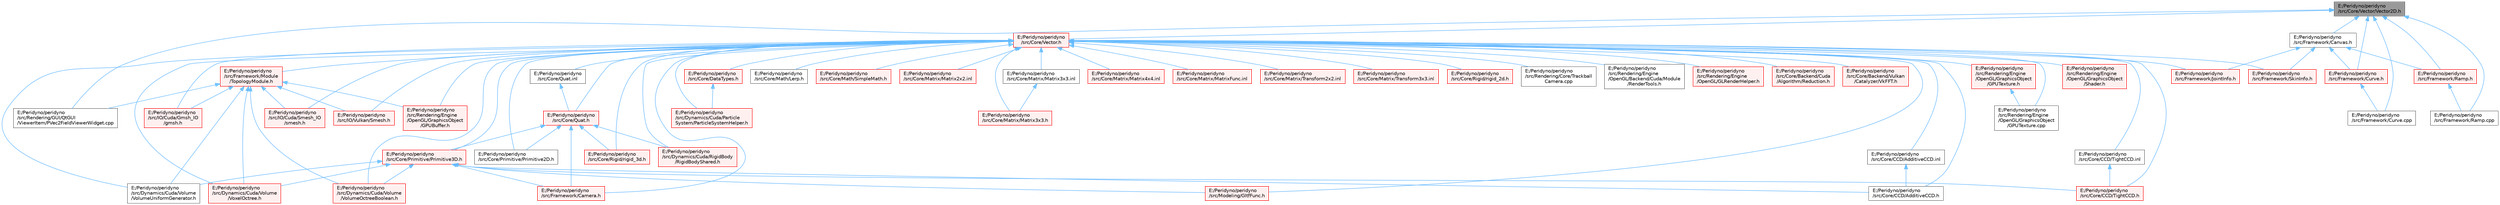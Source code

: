 digraph "E:/Peridyno/peridyno/src/Core/Vector/Vector2D.h"
{
 // LATEX_PDF_SIZE
  bgcolor="transparent";
  edge [fontname=Helvetica,fontsize=10,labelfontname=Helvetica,labelfontsize=10];
  node [fontname=Helvetica,fontsize=10,shape=box,height=0.2,width=0.4];
  Node1 [id="Node000001",label="E:/Peridyno/peridyno\l/src/Core/Vector/Vector2D.h",height=0.2,width=0.4,color="gray40", fillcolor="grey60", style="filled", fontcolor="black",tooltip=" "];
  Node1 -> Node2 [id="edge1_Node000001_Node000002",dir="back",color="steelblue1",style="solid",tooltip=" "];
  Node2 [id="Node000002",label="E:/Peridyno/peridyno\l/src/Core/Vector.h",height=0.2,width=0.4,color="red", fillcolor="#FFF0F0", style="filled",URL="$_vector_8h.html",tooltip=" "];
  Node2 -> Node3 [id="edge2_Node000002_Node000003",dir="back",color="steelblue1",style="solid",tooltip=" "];
  Node3 [id="Node000003",label="E:/Peridyno/peridyno\l/src/Core/Backend/Cuda\l/Algorithm/Reduction.h",height=0.2,width=0.4,color="red", fillcolor="#FFF0F0", style="filled",URL="$_reduction_8h.html",tooltip=" "];
  Node2 -> Node44 [id="edge3_Node000002_Node000044",dir="back",color="steelblue1",style="solid",tooltip=" "];
  Node44 [id="Node000044",label="E:/Peridyno/peridyno\l/src/Core/Backend/Vulkan\l/Catalyzer/VkFFT.h",height=0.2,width=0.4,color="red", fillcolor="#FFF0F0", style="filled",URL="$_vk_f_f_t_8h.html",tooltip=" "];
  Node2 -> Node46 [id="edge4_Node000002_Node000046",dir="back",color="steelblue1",style="solid",tooltip=" "];
  Node46 [id="Node000046",label="E:/Peridyno/peridyno\l/src/Core/CCD/AdditiveCCD.h",height=0.2,width=0.4,color="grey40", fillcolor="white", style="filled",URL="$_additive_c_c_d_8h.html",tooltip=" "];
  Node2 -> Node47 [id="edge5_Node000002_Node000047",dir="back",color="steelblue1",style="solid",tooltip=" "];
  Node47 [id="Node000047",label="E:/Peridyno/peridyno\l/src/Core/CCD/AdditiveCCD.inl",height=0.2,width=0.4,color="grey40", fillcolor="white", style="filled",URL="$_additive_c_c_d_8inl.html",tooltip=" "];
  Node47 -> Node46 [id="edge6_Node000047_Node000046",dir="back",color="steelblue1",style="solid",tooltip=" "];
  Node2 -> Node48 [id="edge7_Node000002_Node000048",dir="back",color="steelblue1",style="solid",tooltip=" "];
  Node48 [id="Node000048",label="E:/Peridyno/peridyno\l/src/Core/CCD/TightCCD.h",height=0.2,width=0.4,color="red", fillcolor="#FFF0F0", style="filled",URL="$_tight_c_c_d_8h.html",tooltip=" "];
  Node2 -> Node51 [id="edge8_Node000002_Node000051",dir="back",color="steelblue1",style="solid",tooltip=" "];
  Node51 [id="Node000051",label="E:/Peridyno/peridyno\l/src/Core/CCD/TightCCD.inl",height=0.2,width=0.4,color="grey40", fillcolor="white", style="filled",URL="$_tight_c_c_d_8inl.html",tooltip=" "];
  Node51 -> Node48 [id="edge9_Node000051_Node000048",dir="back",color="steelblue1",style="solid",tooltip=" "];
  Node2 -> Node52 [id="edge10_Node000002_Node000052",dir="back",color="steelblue1",style="solid",tooltip=" "];
  Node52 [id="Node000052",label="E:/Peridyno/peridyno\l/src/Core/DataTypes.h",height=0.2,width=0.4,color="red", fillcolor="#FFF0F0", style="filled",URL="$_data_types_8h.html",tooltip=" "];
  Node52 -> Node53 [id="edge11_Node000052_Node000053",dir="back",color="steelblue1",style="solid",tooltip=" "];
  Node53 [id="Node000053",label="E:/Peridyno/peridyno\l/src/Dynamics/Cuda/Particle\lSystem/ParticleSystemHelper.h",height=0.2,width=0.4,color="red", fillcolor="#FFF0F0", style="filled",URL="$_particle_system_helper_8h.html",tooltip=" "];
  Node2 -> Node561 [id="edge12_Node000002_Node000561",dir="back",color="steelblue1",style="solid",tooltip=" "];
  Node561 [id="Node000561",label="E:/Peridyno/peridyno\l/src/Core/Math/Lerp.h",height=0.2,width=0.4,color="grey40", fillcolor="white", style="filled",URL="$_lerp_8h.html",tooltip=" "];
  Node2 -> Node562 [id="edge13_Node000002_Node000562",dir="back",color="steelblue1",style="solid",tooltip=" "];
  Node562 [id="Node000562",label="E:/Peridyno/peridyno\l/src/Core/Math/SimpleMath.h",height=0.2,width=0.4,color="red", fillcolor="#FFF0F0", style="filled",URL="$_simple_math_8h.html",tooltip=" "];
  Node2 -> Node650 [id="edge14_Node000002_Node000650",dir="back",color="steelblue1",style="solid",tooltip=" "];
  Node650 [id="Node000650",label="E:/Peridyno/peridyno\l/src/Core/Matrix/Matrix2x2.inl",height=0.2,width=0.4,color="red", fillcolor="#FFF0F0", style="filled",URL="$_matrix2x2_8inl.html",tooltip=" "];
  Node2 -> Node665 [id="edge15_Node000002_Node000665",dir="back",color="steelblue1",style="solid",tooltip=" "];
  Node665 [id="Node000665",label="E:/Peridyno/peridyno\l/src/Core/Matrix/Matrix3x3.h",height=0.2,width=0.4,color="red", fillcolor="#FFF0F0", style="filled",URL="$_matrix3x3_8h.html",tooltip=" "];
  Node2 -> Node666 [id="edge16_Node000002_Node000666",dir="back",color="steelblue1",style="solid",tooltip=" "];
  Node666 [id="Node000666",label="E:/Peridyno/peridyno\l/src/Core/Matrix/Matrix3x3.inl",height=0.2,width=0.4,color="grey40", fillcolor="white", style="filled",URL="$_matrix3x3_8inl.html",tooltip=" "];
  Node666 -> Node665 [id="edge17_Node000666_Node000665",dir="back",color="steelblue1",style="solid",tooltip=" "];
  Node2 -> Node667 [id="edge18_Node000002_Node000667",dir="back",color="steelblue1",style="solid",tooltip=" "];
  Node667 [id="Node000667",label="E:/Peridyno/peridyno\l/src/Core/Matrix/Matrix4x4.inl",height=0.2,width=0.4,color="red", fillcolor="#FFF0F0", style="filled",URL="$_matrix4x4_8inl.html",tooltip=" "];
  Node2 -> Node654 [id="edge19_Node000002_Node000654",dir="back",color="steelblue1",style="solid",tooltip=" "];
  Node654 [id="Node000654",label="E:/Peridyno/peridyno\l/src/Core/Matrix/MatrixFunc.inl",height=0.2,width=0.4,color="red", fillcolor="#FFF0F0", style="filled",URL="$_matrix_func_8inl.html",tooltip=" "];
  Node2 -> Node669 [id="edge20_Node000002_Node000669",dir="back",color="steelblue1",style="solid",tooltip=" "];
  Node669 [id="Node000669",label="E:/Peridyno/peridyno\l/src/Core/Matrix/Transform2x2.inl",height=0.2,width=0.4,color="red", fillcolor="#FFF0F0", style="filled",URL="$_transform2x2_8inl.html",tooltip=" "];
  Node2 -> Node670 [id="edge21_Node000002_Node000670",dir="back",color="steelblue1",style="solid",tooltip=" "];
  Node670 [id="Node000670",label="E:/Peridyno/peridyno\l/src/Core/Matrix/Transform3x3.inl",height=0.2,width=0.4,color="red", fillcolor="#FFF0F0", style="filled",URL="$_transform3x3_8inl.html",tooltip=" "];
  Node2 -> Node569 [id="edge22_Node000002_Node000569",dir="back",color="steelblue1",style="solid",tooltip=" "];
  Node569 [id="Node000569",label="E:/Peridyno/peridyno\l/src/Core/Primitive/Primitive2D.h",height=0.2,width=0.4,color="grey40", fillcolor="white", style="filled",URL="$_primitive2_d_8h.html",tooltip=" "];
  Node2 -> Node571 [id="edge23_Node000002_Node000571",dir="back",color="steelblue1",style="solid",tooltip=" "];
  Node571 [id="Node000571",label="E:/Peridyno/peridyno\l/src/Core/Primitive/Primitive3D.h",height=0.2,width=0.4,color="red", fillcolor="#FFF0F0", style="filled",URL="$_primitive3_d_8h.html",tooltip=" "];
  Node571 -> Node46 [id="edge24_Node000571_Node000046",dir="back",color="steelblue1",style="solid",tooltip=" "];
  Node571 -> Node48 [id="edge25_Node000571_Node000048",dir="back",color="steelblue1",style="solid",tooltip=" "];
  Node571 -> Node329 [id="edge26_Node000571_Node000329",dir="back",color="steelblue1",style="solid",tooltip=" "];
  Node329 [id="Node000329",label="E:/Peridyno/peridyno\l/src/Dynamics/Cuda/Volume\l/VolumeOctreeBoolean.h",height=0.2,width=0.4,color="red", fillcolor="#FFF0F0", style="filled",URL="$_volume_octree_boolean_8h.html",tooltip=" "];
  Node571 -> Node332 [id="edge27_Node000571_Node000332",dir="back",color="steelblue1",style="solid",tooltip=" "];
  Node332 [id="Node000332",label="E:/Peridyno/peridyno\l/src/Dynamics/Cuda/Volume\l/VolumeUniformGenerator.h",height=0.2,width=0.4,color="grey40", fillcolor="white", style="filled",URL="$_volume_uniform_generator_8h.html",tooltip=" "];
  Node571 -> Node468 [id="edge28_Node000571_Node000468",dir="back",color="steelblue1",style="solid",tooltip=" "];
  Node468 [id="Node000468",label="E:/Peridyno/peridyno\l/src/Dynamics/Cuda/Volume\l/VoxelOctree.h",height=0.2,width=0.4,color="red", fillcolor="#FFF0F0", style="filled",URL="$_voxel_octree_8h.html",tooltip=" "];
  Node571 -> Node573 [id="edge29_Node000571_Node000573",dir="back",color="steelblue1",style="solid",tooltip=" "];
  Node573 [id="Node000573",label="E:/Peridyno/peridyno\l/src/Framework/Camera.h",height=0.2,width=0.4,color="red", fillcolor="#FFF0F0", style="filled",URL="$_framework_2_camera_8h.html",tooltip=" "];
  Node571 -> Node518 [id="edge30_Node000571_Node000518",dir="back",color="steelblue1",style="solid",tooltip=" "];
  Node518 [id="Node000518",label="E:/Peridyno/peridyno\l/src/Modeling/GltfFunc.h",height=0.2,width=0.4,color="red", fillcolor="#FFF0F0", style="filled",URL="$_gltf_func_8h.html",tooltip=" "];
  Node2 -> Node655 [id="edge31_Node000002_Node000655",dir="back",color="steelblue1",style="solid",tooltip=" "];
  Node655 [id="Node000655",label="E:/Peridyno/peridyno\l/src/Core/Quat.h",height=0.2,width=0.4,color="red", fillcolor="#FFF0F0", style="filled",URL="$_quat_8h.html",tooltip="Implementation of quaternion."];
  Node655 -> Node569 [id="edge32_Node000655_Node000569",dir="back",color="steelblue1",style="solid",tooltip=" "];
  Node655 -> Node571 [id="edge33_Node000655_Node000571",dir="back",color="steelblue1",style="solid",tooltip=" "];
  Node655 -> Node658 [id="edge34_Node000655_Node000658",dir="back",color="steelblue1",style="solid",tooltip=" "];
  Node658 [id="Node000658",label="E:/Peridyno/peridyno\l/src/Core/Rigid/rigid_3d.h",height=0.2,width=0.4,color="red", fillcolor="#FFF0F0", style="filled",URL="$rigid__3d_8h.html",tooltip=" "];
  Node655 -> Node660 [id="edge35_Node000655_Node000660",dir="back",color="steelblue1",style="solid",tooltip=" "];
  Node660 [id="Node000660",label="E:/Peridyno/peridyno\l/src/Dynamics/Cuda/RigidBody\l/RigidBodyShared.h",height=0.2,width=0.4,color="red", fillcolor="#FFF0F0", style="filled",URL="$_rigid_body_shared_8h.html",tooltip=" "];
  Node655 -> Node573 [id="edge36_Node000655_Node000573",dir="back",color="steelblue1",style="solid",tooltip=" "];
  Node2 -> Node662 [id="edge37_Node000002_Node000662",dir="back",color="steelblue1",style="solid",tooltip=" "];
  Node662 [id="Node000662",label="E:/Peridyno/peridyno\l/src/Core/Quat.inl",height=0.2,width=0.4,color="grey40", fillcolor="white", style="filled",URL="$_quat_8inl.html",tooltip=" "];
  Node662 -> Node655 [id="edge38_Node000662_Node000655",dir="back",color="steelblue1",style="solid",tooltip=" "];
  Node2 -> Node663 [id="edge39_Node000002_Node000663",dir="back",color="steelblue1",style="solid",tooltip=" "];
  Node663 [id="Node000663",label="E:/Peridyno/peridyno\l/src/Core/Rigid/rigid_2d.h",height=0.2,width=0.4,color="red", fillcolor="#FFF0F0", style="filled",URL="$rigid__2d_8h.html",tooltip=" "];
  Node2 -> Node658 [id="edge40_Node000002_Node000658",dir="back",color="steelblue1",style="solid",tooltip=" "];
  Node2 -> Node53 [id="edge41_Node000002_Node000053",dir="back",color="steelblue1",style="solid",tooltip=" "];
  Node2 -> Node660 [id="edge42_Node000002_Node000660",dir="back",color="steelblue1",style="solid",tooltip=" "];
  Node2 -> Node329 [id="edge43_Node000002_Node000329",dir="back",color="steelblue1",style="solid",tooltip=" "];
  Node2 -> Node332 [id="edge44_Node000002_Node000332",dir="back",color="steelblue1",style="solid",tooltip=" "];
  Node2 -> Node468 [id="edge45_Node000002_Node000468",dir="back",color="steelblue1",style="solid",tooltip=" "];
  Node2 -> Node573 [id="edge46_Node000002_Node000573",dir="back",color="steelblue1",style="solid",tooltip=" "];
  Node2 -> Node70 [id="edge47_Node000002_Node000070",dir="back",color="steelblue1",style="solid",tooltip=" "];
  Node70 [id="Node000070",label="E:/Peridyno/peridyno\l/src/Framework/JointInfo.h",height=0.2,width=0.4,color="red", fillcolor="#FFF0F0", style="filled",URL="$_joint_info_8h.html",tooltip=" "];
  Node2 -> Node467 [id="edge48_Node000002_Node000467",dir="back",color="steelblue1",style="solid",tooltip=" "];
  Node467 [id="Node000467",label="E:/Peridyno/peridyno\l/src/Framework/Module\l/TopologyModule.h",height=0.2,width=0.4,color="red", fillcolor="#FFF0F0", style="filled",URL="$_topology_module_8h.html",tooltip=" "];
  Node467 -> Node329 [id="edge49_Node000467_Node000329",dir="back",color="steelblue1",style="solid",tooltip=" "];
  Node467 -> Node332 [id="edge50_Node000467_Node000332",dir="back",color="steelblue1",style="solid",tooltip=" "];
  Node467 -> Node468 [id="edge51_Node000467_Node000468",dir="back",color="steelblue1",style="solid",tooltip=" "];
  Node467 -> Node469 [id="edge52_Node000467_Node000469",dir="back",color="steelblue1",style="solid",tooltip=" "];
  Node469 [id="Node000469",label="E:/Peridyno/peridyno\l/src/IO/Cuda/Gmsh_IO\l/gmsh.h",height=0.2,width=0.4,color="red", fillcolor="#FFF0F0", style="filled",URL="$gmsh_8h.html",tooltip=" "];
  Node467 -> Node471 [id="edge53_Node000467_Node000471",dir="back",color="steelblue1",style="solid",tooltip=" "];
  Node471 [id="Node000471",label="E:/Peridyno/peridyno\l/src/IO/Cuda/Smesh_IO\l/smesh.h",height=0.2,width=0.4,color="red", fillcolor="#FFF0F0", style="filled",URL="$_cuda_2_smesh___i_o_2smesh_8h.html",tooltip=" "];
  Node467 -> Node473 [id="edge54_Node000467_Node000473",dir="back",color="steelblue1",style="solid",tooltip=" "];
  Node473 [id="Node000473",label="E:/Peridyno/peridyno\l/src/IO/Vulkan/Smesh.h",height=0.2,width=0.4,color="red", fillcolor="#FFF0F0", style="filled",URL="$_vulkan_2smesh_8h.html",tooltip=" "];
  Node467 -> Node475 [id="edge55_Node000467_Node000475",dir="back",color="steelblue1",style="solid",tooltip=" "];
  Node475 [id="Node000475",label="E:/Peridyno/peridyno\l/src/Rendering/Engine\l/OpenGL/GraphicsObject\l/GPUBuffer.h",height=0.2,width=0.4,color="red", fillcolor="#FFF0F0", style="filled",URL="$_g_p_u_buffer_8h.html",tooltip=" "];
  Node467 -> Node493 [id="edge56_Node000467_Node000493",dir="back",color="steelblue1",style="solid",tooltip=" "];
  Node493 [id="Node000493",label="E:/Peridyno/peridyno\l/src/Rendering/GUI/QtGUI\l/ViewerItem/PVec2FieldViewerWidget.cpp",height=0.2,width=0.4,color="grey40", fillcolor="white", style="filled",URL="$_p_vec2_field_viewer_widget_8cpp.html",tooltip=" "];
  Node2 -> Node517 [id="edge57_Node000002_Node000517",dir="back",color="steelblue1",style="solid",tooltip=" "];
  Node517 [id="Node000517",label="E:/Peridyno/peridyno\l/src/Framework/SkinInfo.h",height=0.2,width=0.4,color="red", fillcolor="#FFF0F0", style="filled",URL="$_skin_info_8h.html",tooltip=" "];
  Node2 -> Node469 [id="edge58_Node000002_Node000469",dir="back",color="steelblue1",style="solid",tooltip=" "];
  Node2 -> Node471 [id="edge59_Node000002_Node000471",dir="back",color="steelblue1",style="solid",tooltip=" "];
  Node2 -> Node473 [id="edge60_Node000002_Node000473",dir="back",color="steelblue1",style="solid",tooltip=" "];
  Node2 -> Node518 [id="edge61_Node000002_Node000518",dir="back",color="steelblue1",style="solid",tooltip=" "];
  Node2 -> Node671 [id="edge62_Node000002_Node000671",dir="back",color="steelblue1",style="solid",tooltip=" "];
  Node671 [id="Node000671",label="E:/Peridyno/peridyno\l/src/Rendering/Core/Trackball\lCamera.cpp",height=0.2,width=0.4,color="grey40", fillcolor="white", style="filled",URL="$_trackball_camera_8cpp.html",tooltip=" "];
  Node2 -> Node672 [id="edge63_Node000002_Node000672",dir="back",color="steelblue1",style="solid",tooltip=" "];
  Node672 [id="Node000672",label="E:/Peridyno/peridyno\l/src/Rendering/Engine\l/OpenGL/Backend/Cuda/Module\l/RenderTools.h",height=0.2,width=0.4,color="grey40", fillcolor="white", style="filled",URL="$_render_tools_8h.html",tooltip=" "];
  Node2 -> Node673 [id="edge64_Node000002_Node000673",dir="back",color="steelblue1",style="solid",tooltip=" "];
  Node673 [id="Node000673",label="E:/Peridyno/peridyno\l/src/Rendering/Engine\l/OpenGL/GLRenderHelper.h",height=0.2,width=0.4,color="red", fillcolor="#FFF0F0", style="filled",URL="$_g_l_render_helper_8h.html",tooltip=" "];
  Node2 -> Node475 [id="edge65_Node000002_Node000475",dir="back",color="steelblue1",style="solid",tooltip=" "];
  Node2 -> Node675 [id="edge66_Node000002_Node000675",dir="back",color="steelblue1",style="solid",tooltip=" "];
  Node675 [id="Node000675",label="E:/Peridyno/peridyno\l/src/Rendering/Engine\l/OpenGL/GraphicsObject\l/GPUTexture.cpp",height=0.2,width=0.4,color="grey40", fillcolor="white", style="filled",URL="$_g_p_u_texture_8cpp.html",tooltip=" "];
  Node2 -> Node676 [id="edge67_Node000002_Node000676",dir="back",color="steelblue1",style="solid",tooltip=" "];
  Node676 [id="Node000676",label="E:/Peridyno/peridyno\l/src/Rendering/Engine\l/OpenGL/GraphicsObject\l/GPUTexture.h",height=0.2,width=0.4,color="red", fillcolor="#FFF0F0", style="filled",URL="$_g_p_u_texture_8h.html",tooltip=" "];
  Node676 -> Node675 [id="edge68_Node000676_Node000675",dir="back",color="steelblue1",style="solid",tooltip=" "];
  Node2 -> Node677 [id="edge69_Node000002_Node000677",dir="back",color="steelblue1",style="solid",tooltip=" "];
  Node677 [id="Node000677",label="E:/Peridyno/peridyno\l/src/Rendering/Engine\l/OpenGL/GraphicsObject\l/Shader.h",height=0.2,width=0.4,color="red", fillcolor="#FFF0F0", style="filled",URL="$_shader_8h.html",tooltip=" "];
  Node1 -> Node687 [id="edge70_Node000001_Node000687",dir="back",color="steelblue1",style="solid",tooltip=" "];
  Node687 [id="Node000687",label="E:/Peridyno/peridyno\l/src/Framework/Canvas.h",height=0.2,width=0.4,color="grey40", fillcolor="white", style="filled",URL="$_canvas_8h.html",tooltip=" "];
  Node687 -> Node688 [id="edge71_Node000687_Node000688",dir="back",color="steelblue1",style="solid",tooltip=" "];
  Node688 [id="Node000688",label="E:/Peridyno/peridyno\l/src/Framework/Curve.h",height=0.2,width=0.4,color="red", fillcolor="#FFF0F0", style="filled",URL="$_curve_8h.html",tooltip=" "];
  Node688 -> Node689 [id="edge72_Node000688_Node000689",dir="back",color="steelblue1",style="solid",tooltip=" "];
  Node689 [id="Node000689",label="E:/Peridyno/peridyno\l/src/Framework/Curve.cpp",height=0.2,width=0.4,color="grey40", fillcolor="white", style="filled",URL="$_curve_8cpp.html",tooltip=" "];
  Node687 -> Node70 [id="edge73_Node000687_Node000070",dir="back",color="steelblue1",style="solid",tooltip=" "];
  Node687 -> Node690 [id="edge74_Node000687_Node000690",dir="back",color="steelblue1",style="solid",tooltip=" "];
  Node690 [id="Node000690",label="E:/Peridyno/peridyno\l/src/Framework/Ramp.h",height=0.2,width=0.4,color="red", fillcolor="#FFF0F0", style="filled",URL="$_ramp_8h.html",tooltip=" "];
  Node690 -> Node691 [id="edge75_Node000690_Node000691",dir="back",color="steelblue1",style="solid",tooltip=" "];
  Node691 [id="Node000691",label="E:/Peridyno/peridyno\l/src/Framework/Ramp.cpp",height=0.2,width=0.4,color="grey40", fillcolor="white", style="filled",URL="$_ramp_8cpp.html",tooltip=" "];
  Node687 -> Node517 [id="edge76_Node000687_Node000517",dir="back",color="steelblue1",style="solid",tooltip=" "];
  Node1 -> Node689 [id="edge77_Node000001_Node000689",dir="back",color="steelblue1",style="solid",tooltip=" "];
  Node1 -> Node688 [id="edge78_Node000001_Node000688",dir="back",color="steelblue1",style="solid",tooltip=" "];
  Node1 -> Node691 [id="edge79_Node000001_Node000691",dir="back",color="steelblue1",style="solid",tooltip=" "];
  Node1 -> Node690 [id="edge80_Node000001_Node000690",dir="back",color="steelblue1",style="solid",tooltip=" "];
  Node1 -> Node493 [id="edge81_Node000001_Node000493",dir="back",color="steelblue1",style="solid",tooltip=" "];
}
